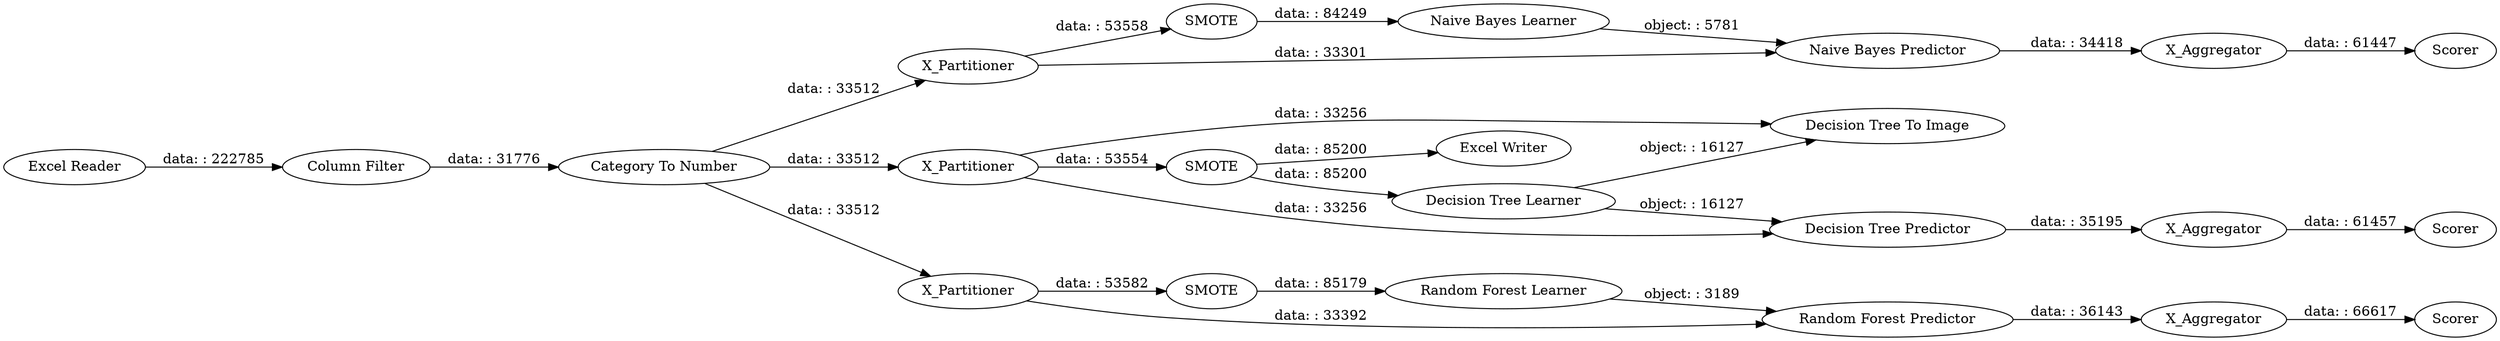 digraph {
	"3582068817827932355_10" [label="Category To Number"]
	"3582068817827932355_21" [label=Scorer]
	"3582068817827932355_24" [label="Naive Bayes Predictor"]
	"3582068817827932355_27" [label=X_Aggregator]
	"3582068817827932355_26" [label=X_Partitioner]
	"3582068817827932355_1" [label="Excel Reader"]
	"3582068817827932355_12" [label=X_Partitioner]
	"3582068817827932355_29" [label=SMOTE]
	"3582068817827932355_5" [label="Decision Tree Learner"]
	"3582068817827932355_4" [label="Decision Tree Predictor"]
	"3582068817827932355_2" [label="Column Filter"]
	"3582068817827932355_8" [label=X_Aggregator]
	"3582068817827932355_19" [label="Excel Writer"]
	"3582068817827932355_28" [label=Scorer]
	"3582068817827932355_14" [label="Random Forest Learner"]
	"3582068817827932355_23" [label=X_Aggregator]
	"3582068817827932355_17" [label=X_Partitioner]
	"3582068817827932355_32" [label=SMOTE]
	"3582068817827932355_15" [label="Random Forest Predictor"]
	"3582068817827932355_30" [label=SMOTE]
	"3582068817827932355_25" [label="Naive Bayes Learner"]
	"3582068817827932355_9" [label=Scorer]
	"3582068817827932355_31" [label="Decision Tree To Image"]
	"3582068817827932355_5" -> "3582068817827932355_4" [label="object: : 16127"]
	"3582068817827932355_26" -> "3582068817827932355_32" [label="data: : 53558"]
	"3582068817827932355_12" -> "3582068817827932355_31" [label="data: : 33256"]
	"3582068817827932355_10" -> "3582068817827932355_26" [label="data: : 33512"]
	"3582068817827932355_30" -> "3582068817827932355_14" [label="data: : 85179"]
	"3582068817827932355_10" -> "3582068817827932355_17" [label="data: : 33512"]
	"3582068817827932355_17" -> "3582068817827932355_30" [label="data: : 53582"]
	"3582068817827932355_29" -> "3582068817827932355_19" [label="data: : 85200"]
	"3582068817827932355_23" -> "3582068817827932355_21" [label="data: : 66617"]
	"3582068817827932355_5" -> "3582068817827932355_31" [label="object: : 16127"]
	"3582068817827932355_12" -> "3582068817827932355_29" [label="data: : 53554"]
	"3582068817827932355_25" -> "3582068817827932355_24" [label="object: : 5781"]
	"3582068817827932355_14" -> "3582068817827932355_15" [label="object: : 3189"]
	"3582068817827932355_2" -> "3582068817827932355_10" [label="data: : 31776"]
	"3582068817827932355_17" -> "3582068817827932355_15" [label="data: : 33392"]
	"3582068817827932355_8" -> "3582068817827932355_9" [label="data: : 61457"]
	"3582068817827932355_4" -> "3582068817827932355_8" [label="data: : 35195"]
	"3582068817827932355_24" -> "3582068817827932355_27" [label="data: : 34418"]
	"3582068817827932355_1" -> "3582068817827932355_2" [label="data: : 222785"]
	"3582068817827932355_27" -> "3582068817827932355_28" [label="data: : 61447"]
	"3582068817827932355_29" -> "3582068817827932355_5" [label="data: : 85200"]
	"3582068817827932355_15" -> "3582068817827932355_23" [label="data: : 36143"]
	"3582068817827932355_10" -> "3582068817827932355_12" [label="data: : 33512"]
	"3582068817827932355_26" -> "3582068817827932355_24" [label="data: : 33301"]
	"3582068817827932355_32" -> "3582068817827932355_25" [label="data: : 84249"]
	"3582068817827932355_12" -> "3582068817827932355_4" [label="data: : 33256"]
	rankdir=LR
}
